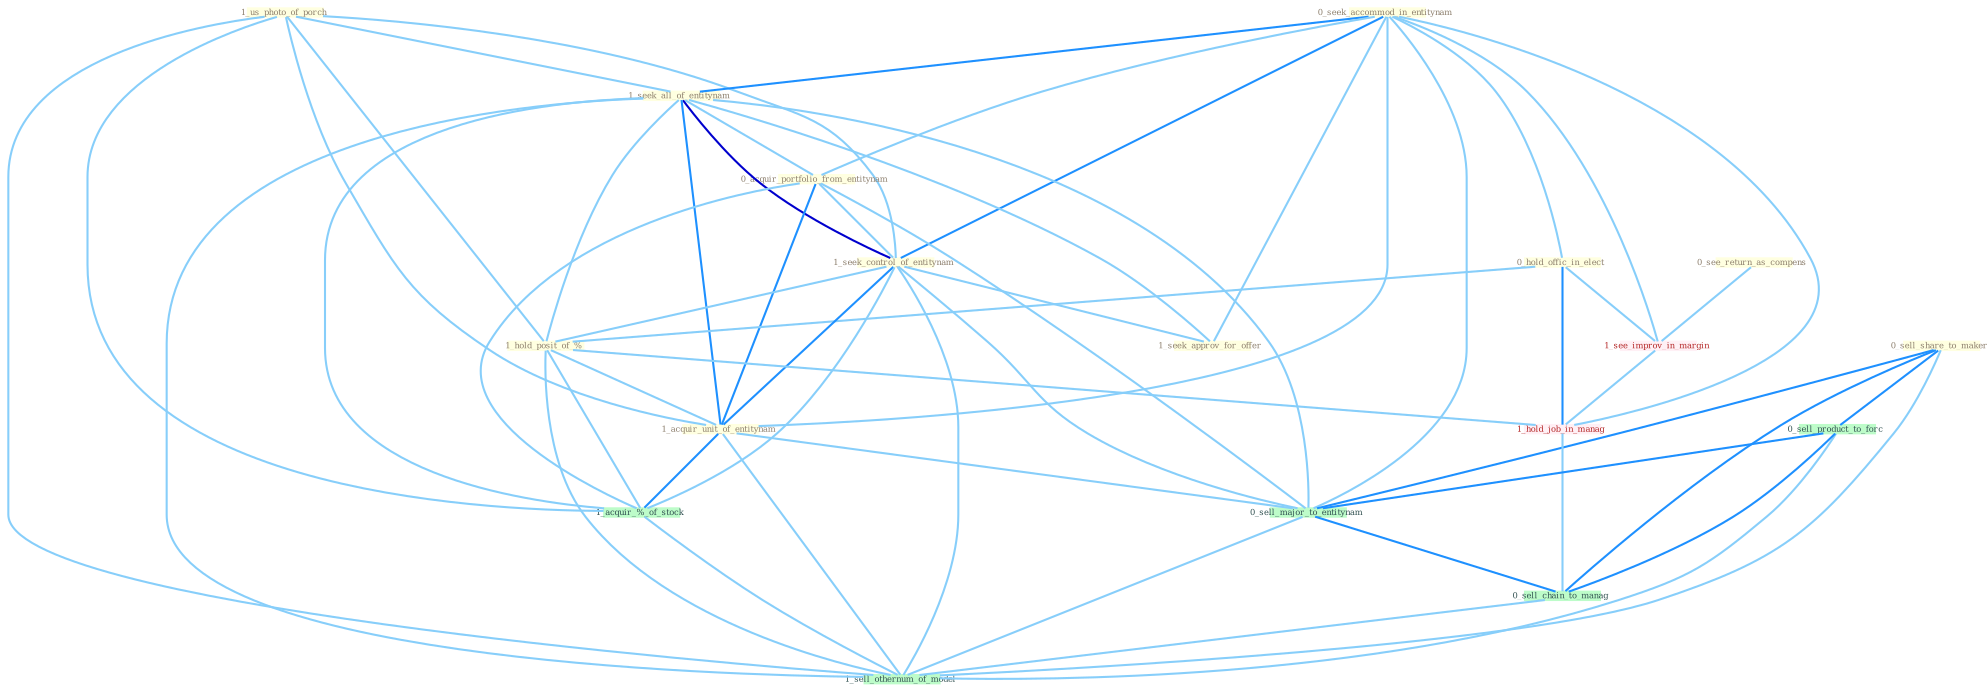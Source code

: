 Graph G{ 
    node
    [shape=polygon,style=filled,width=.5,height=.06,color="#BDFCC9",fixedsize=true,fontsize=4,
    fontcolor="#2f4f4f"];
    {node
    [color="#ffffe0", fontcolor="#8b7d6b"] "1_us_photo_of_porch " "0_seek_accommod_in_entitynam " "1_seek_all_of_entitynam " "0_acquir_portfolio_from_entitynam " "0_see_return_as_compens " "0_hold_offic_in_elect " "1_seek_control_of_entitynam " "1_hold_posit_of_% " "1_acquir_unit_of_entitynam " "1_seek_approv_for_offer " "0_sell_share_to_maker "}
{node [color="#fff0f5", fontcolor="#b22222"] "1_see_improv_in_margin " "1_hold_job_in_manag "}
edge [color="#B0E2FF"];

	"1_us_photo_of_porch " -- "1_seek_all_of_entitynam " [w="1", color="#87cefa" ];
	"1_us_photo_of_porch " -- "1_seek_control_of_entitynam " [w="1", color="#87cefa" ];
	"1_us_photo_of_porch " -- "1_hold_posit_of_% " [w="1", color="#87cefa" ];
	"1_us_photo_of_porch " -- "1_acquir_unit_of_entitynam " [w="1", color="#87cefa" ];
	"1_us_photo_of_porch " -- "1_acquir_%_of_stock " [w="1", color="#87cefa" ];
	"1_us_photo_of_porch " -- "1_sell_othernum_of_model " [w="1", color="#87cefa" ];
	"0_seek_accommod_in_entitynam " -- "1_seek_all_of_entitynam " [w="2", color="#1e90ff" , len=0.8];
	"0_seek_accommod_in_entitynam " -- "0_acquir_portfolio_from_entitynam " [w="1", color="#87cefa" ];
	"0_seek_accommod_in_entitynam " -- "0_hold_offic_in_elect " [w="1", color="#87cefa" ];
	"0_seek_accommod_in_entitynam " -- "1_seek_control_of_entitynam " [w="2", color="#1e90ff" , len=0.8];
	"0_seek_accommod_in_entitynam " -- "1_acquir_unit_of_entitynam " [w="1", color="#87cefa" ];
	"0_seek_accommod_in_entitynam " -- "1_seek_approv_for_offer " [w="1", color="#87cefa" ];
	"0_seek_accommod_in_entitynam " -- "1_see_improv_in_margin " [w="1", color="#87cefa" ];
	"0_seek_accommod_in_entitynam " -- "1_hold_job_in_manag " [w="1", color="#87cefa" ];
	"0_seek_accommod_in_entitynam " -- "0_sell_major_to_entitynam " [w="1", color="#87cefa" ];
	"1_seek_all_of_entitynam " -- "0_acquir_portfolio_from_entitynam " [w="1", color="#87cefa" ];
	"1_seek_all_of_entitynam " -- "1_seek_control_of_entitynam " [w="3", color="#0000cd" , len=0.6];
	"1_seek_all_of_entitynam " -- "1_hold_posit_of_% " [w="1", color="#87cefa" ];
	"1_seek_all_of_entitynam " -- "1_acquir_unit_of_entitynam " [w="2", color="#1e90ff" , len=0.8];
	"1_seek_all_of_entitynam " -- "1_seek_approv_for_offer " [w="1", color="#87cefa" ];
	"1_seek_all_of_entitynam " -- "1_acquir_%_of_stock " [w="1", color="#87cefa" ];
	"1_seek_all_of_entitynam " -- "0_sell_major_to_entitynam " [w="1", color="#87cefa" ];
	"1_seek_all_of_entitynam " -- "1_sell_othernum_of_model " [w="1", color="#87cefa" ];
	"0_acquir_portfolio_from_entitynam " -- "1_seek_control_of_entitynam " [w="1", color="#87cefa" ];
	"0_acquir_portfolio_from_entitynam " -- "1_acquir_unit_of_entitynam " [w="2", color="#1e90ff" , len=0.8];
	"0_acquir_portfolio_from_entitynam " -- "1_acquir_%_of_stock " [w="1", color="#87cefa" ];
	"0_acquir_portfolio_from_entitynam " -- "0_sell_major_to_entitynam " [w="1", color="#87cefa" ];
	"0_see_return_as_compens " -- "1_see_improv_in_margin " [w="1", color="#87cefa" ];
	"0_hold_offic_in_elect " -- "1_hold_posit_of_% " [w="1", color="#87cefa" ];
	"0_hold_offic_in_elect " -- "1_see_improv_in_margin " [w="1", color="#87cefa" ];
	"0_hold_offic_in_elect " -- "1_hold_job_in_manag " [w="2", color="#1e90ff" , len=0.8];
	"1_seek_control_of_entitynam " -- "1_hold_posit_of_% " [w="1", color="#87cefa" ];
	"1_seek_control_of_entitynam " -- "1_acquir_unit_of_entitynam " [w="2", color="#1e90ff" , len=0.8];
	"1_seek_control_of_entitynam " -- "1_seek_approv_for_offer " [w="1", color="#87cefa" ];
	"1_seek_control_of_entitynam " -- "1_acquir_%_of_stock " [w="1", color="#87cefa" ];
	"1_seek_control_of_entitynam " -- "0_sell_major_to_entitynam " [w="1", color="#87cefa" ];
	"1_seek_control_of_entitynam " -- "1_sell_othernum_of_model " [w="1", color="#87cefa" ];
	"1_hold_posit_of_% " -- "1_acquir_unit_of_entitynam " [w="1", color="#87cefa" ];
	"1_hold_posit_of_% " -- "1_acquir_%_of_stock " [w="1", color="#87cefa" ];
	"1_hold_posit_of_% " -- "1_hold_job_in_manag " [w="1", color="#87cefa" ];
	"1_hold_posit_of_% " -- "1_sell_othernum_of_model " [w="1", color="#87cefa" ];
	"1_acquir_unit_of_entitynam " -- "1_acquir_%_of_stock " [w="2", color="#1e90ff" , len=0.8];
	"1_acquir_unit_of_entitynam " -- "0_sell_major_to_entitynam " [w="1", color="#87cefa" ];
	"1_acquir_unit_of_entitynam " -- "1_sell_othernum_of_model " [w="1", color="#87cefa" ];
	"0_sell_share_to_maker " -- "0_sell_product_to_forc " [w="2", color="#1e90ff" , len=0.8];
	"0_sell_share_to_maker " -- "0_sell_major_to_entitynam " [w="2", color="#1e90ff" , len=0.8];
	"0_sell_share_to_maker " -- "0_sell_chain_to_manag " [w="2", color="#1e90ff" , len=0.8];
	"0_sell_share_to_maker " -- "1_sell_othernum_of_model " [w="1", color="#87cefa" ];
	"1_see_improv_in_margin " -- "1_hold_job_in_manag " [w="1", color="#87cefa" ];
	"1_acquir_%_of_stock " -- "1_sell_othernum_of_model " [w="1", color="#87cefa" ];
	"1_hold_job_in_manag " -- "0_sell_chain_to_manag " [w="1", color="#87cefa" ];
	"0_sell_product_to_forc " -- "0_sell_major_to_entitynam " [w="2", color="#1e90ff" , len=0.8];
	"0_sell_product_to_forc " -- "0_sell_chain_to_manag " [w="2", color="#1e90ff" , len=0.8];
	"0_sell_product_to_forc " -- "1_sell_othernum_of_model " [w="1", color="#87cefa" ];
	"0_sell_major_to_entitynam " -- "0_sell_chain_to_manag " [w="2", color="#1e90ff" , len=0.8];
	"0_sell_major_to_entitynam " -- "1_sell_othernum_of_model " [w="1", color="#87cefa" ];
	"0_sell_chain_to_manag " -- "1_sell_othernum_of_model " [w="1", color="#87cefa" ];
}